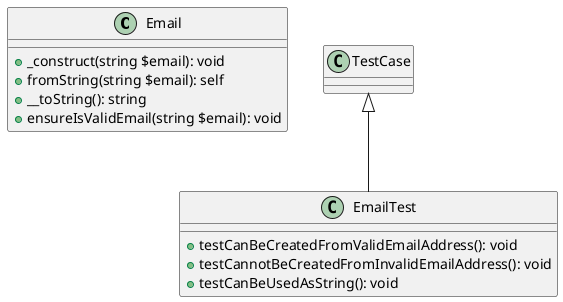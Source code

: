 @startuml

class Email {
+ _construct(string $email): void
+ fromString(string $email): self
+ __toString(): string
+ ensureIsValidEmail(string $email): void
}

TestCase <|-- EmailTest

class EmailTest {
+ testCanBeCreatedFromValidEmailAddress(): void
+ testCannotBeCreatedFromInvalidEmailAddress(): void
+ testCanBeUsedAsString(): void
}


@enduml